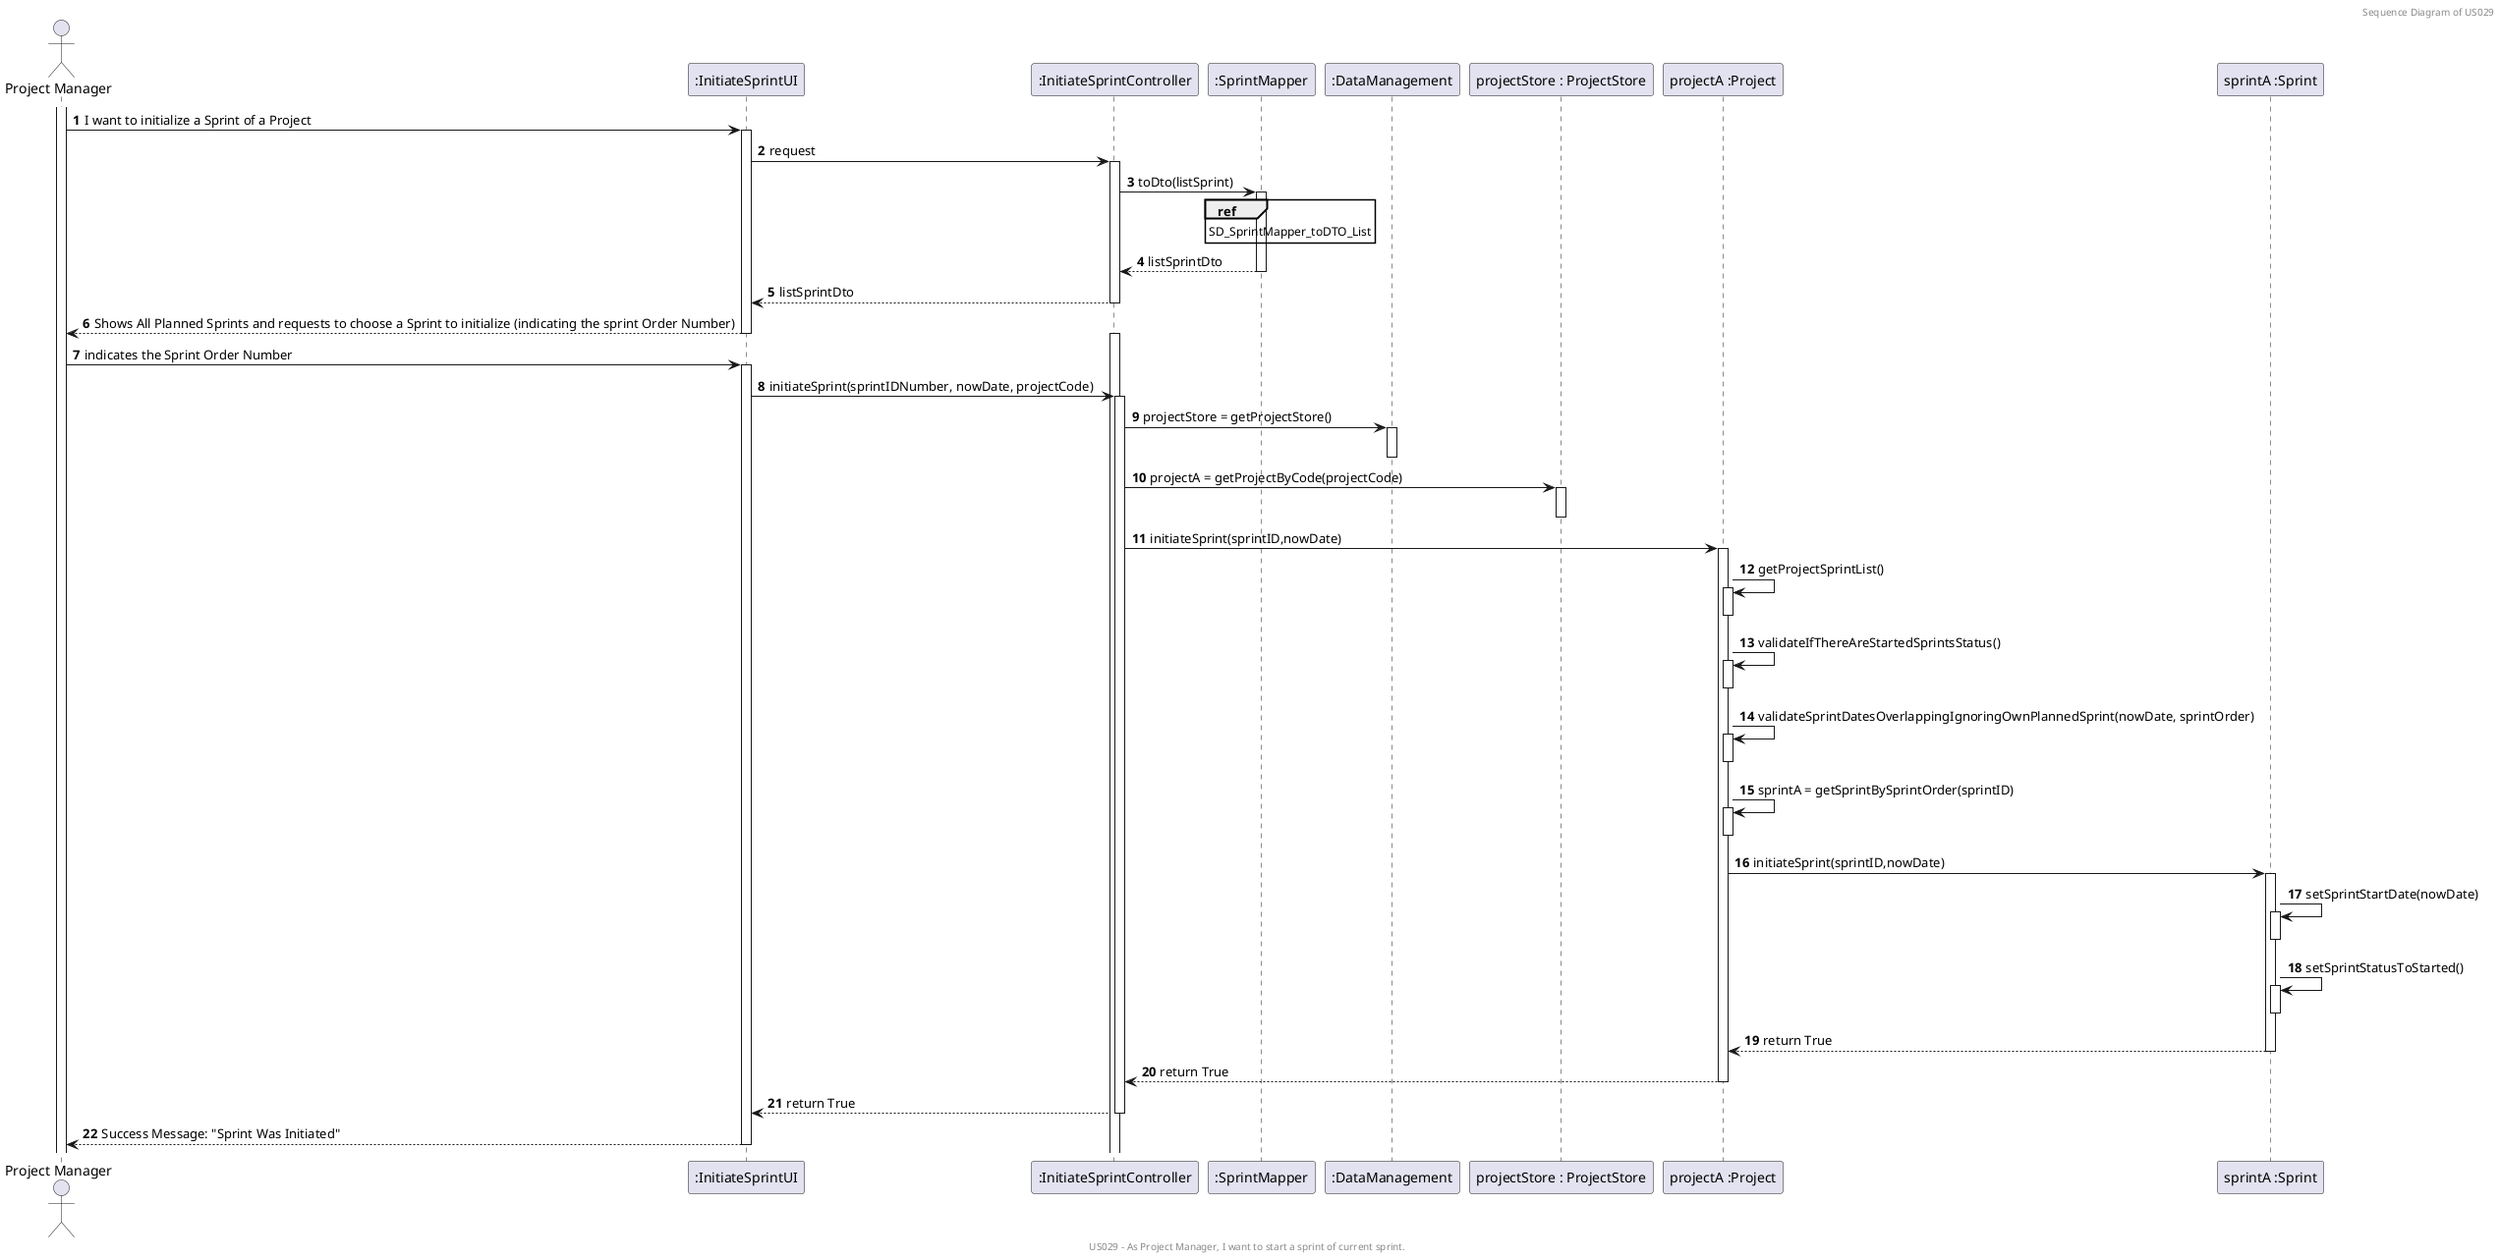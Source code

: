 @startuml
'https://plantuml.com/sequence-diagram
header
Sequence Diagram of US029
endheader

center footer US029 - As Project Manager, I want to start a sprint of current sprint.



autoactivate on
autonumber

actor "Project Manager" as User
participant ":InitiateSprintUI" as UI
participant ":InitiateSprintController" as Controller
participant ":SprintMapper" as C1
participant ":DataManagement" as C2
participant "projectStore : ProjectStore" as C3
participant "projectA :Project" as C4
participant "sprintA :Sprint" as C5

activate User

User -> UI: I want to initialize a Sprint of a Project
UI -> Controller: request

Controller -> C1: toDto(listSprint)
ref over C1
SD_SprintMapper_toDTO_List
end ref
Controller<-- C1: listSprintDto
UI <-- Controller: listSprintDto
User <-- UI: Shows All Planned Sprints and requests to choose a Sprint to initialize (indicating the sprint Order Number)

activate Controller
User -> UI:  indicates the Sprint Order Number
UI -> Controller: initiateSprint(sprintIDNumber, nowDate, projectCode)
Controller -> C2: projectStore = getProjectStore()
deactivate C2
Controller -> C3:  projectA = getProjectByCode(projectCode)
deactivate C3
Controller -> C4:  initiateSprint(sprintID,nowDate)

C4 -> C4: getProjectSprintList()
deactivate C4
C4 -> C4: validateIfThereAreStartedSprintsStatus()
deactivate C4
C4 -> C4: validateSprintDatesOverlappingIgnoringOwnPlannedSprint(nowDate, sprintOrder)
deactivate C4

    C4 -> C4: sprintA = getSprintBySprintOrder(sprintID)
    deactivate C4

    C4 -> C5: initiateSprint(sprintID,nowDate)
C5 -> C5: setSprintStartDate(nowDate)
deactivate C5
C5 -> C5: setSprintStatusToStarted()
deactivate C5
C4 <-- C5: return True
Controller <-- C4: return True
UI <-- Controller: return True
User <-- UI: Success Message: "Sprint Was Initiated"

@enduml